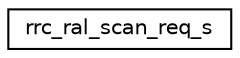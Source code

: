 digraph "Graphical Class Hierarchy"
{
 // LATEX_PDF_SIZE
  edge [fontname="Helvetica",fontsize="10",labelfontname="Helvetica",labelfontsize="10"];
  node [fontname="Helvetica",fontsize="10",shape=record];
  rankdir="LR";
  Node0 [label="rrc_ral_scan_req_s",height=0.2,width=0.4,color="black", fillcolor="white", style="filled",URL="$structrrc__ral__scan__req__s.html",tooltip=" "];
}

